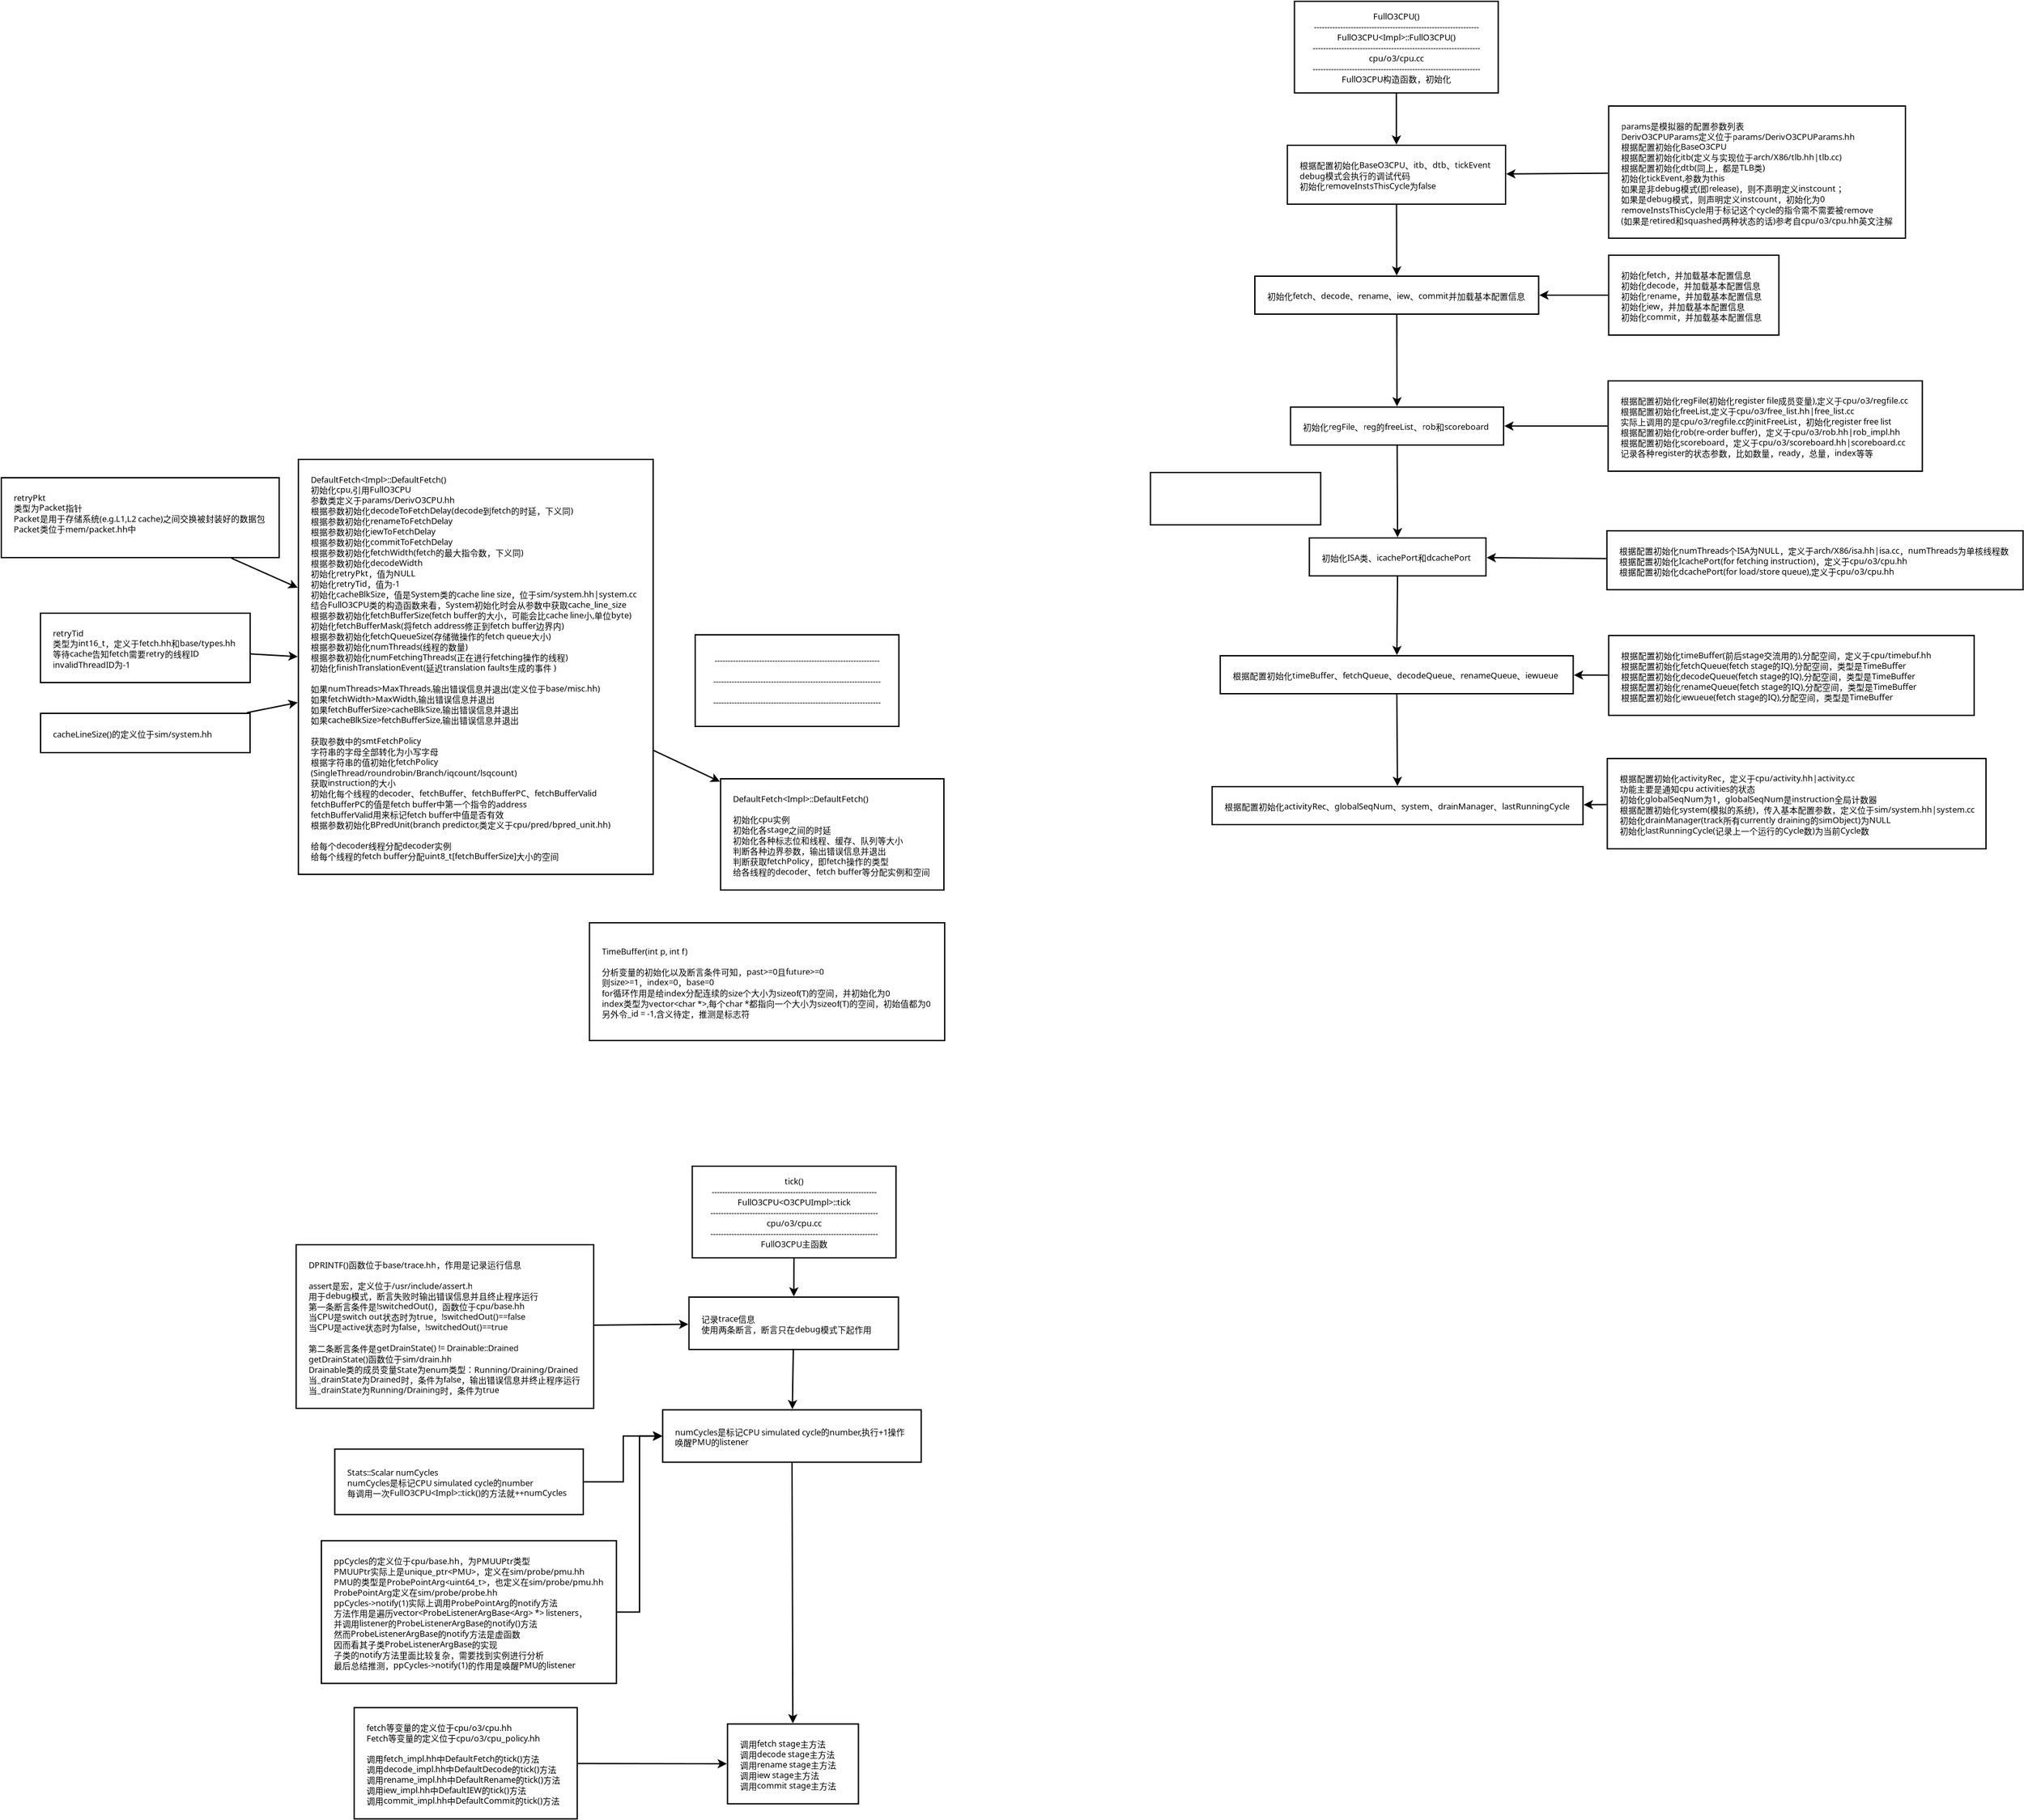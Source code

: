 <?xml version="1.0" encoding="UTF-8"?>
<dia:diagram xmlns:dia="http://www.lysator.liu.se/~alla/dia/">
  <dia:layer name="背景" visible="true" active="true">
    <dia:object type="Flowchart - Box" version="0" id="O0">
      <dia:attribute name="obj_pos">
        <dia:point val="-0.25,50"/>
      </dia:attribute>
      <dia:attribute name="obj_bb">
        <dia:rectangle val="-0.3,49.95;15.8,54.05"/>
      </dia:attribute>
      <dia:attribute name="elem_corner">
        <dia:point val="-0.25,50"/>
      </dia:attribute>
      <dia:attribute name="elem_width">
        <dia:real val="16"/>
      </dia:attribute>
      <dia:attribute name="elem_height">
        <dia:real val="4"/>
      </dia:attribute>
      <dia:attribute name="border_width">
        <dia:real val="0.1"/>
      </dia:attribute>
      <dia:attribute name="show_background">
        <dia:boolean val="true"/>
      </dia:attribute>
      <dia:attribute name="padding">
        <dia:real val="1"/>
      </dia:attribute>
      <dia:attribute name="text">
        <dia:composite type="text">
          <dia:attribute name="string">
            <dia:string>#记录trace信息
使用两条断言，断言只在debug模式下起作用#</dia:string>
          </dia:attribute>
          <dia:attribute name="font">
            <dia:font family="sans" style="0" name="Helvetica"/>
          </dia:attribute>
          <dia:attribute name="height">
            <dia:real val="0.8"/>
          </dia:attribute>
          <dia:attribute name="pos">
            <dia:point val="0.7,51.943"/>
          </dia:attribute>
          <dia:attribute name="color">
            <dia:color val="#000000"/>
          </dia:attribute>
          <dia:attribute name="alignment">
            <dia:enum val="0"/>
          </dia:attribute>
        </dia:composite>
      </dia:attribute>
    </dia:object>
    <dia:object type="Flowchart - Box" version="0" id="O1">
      <dia:attribute name="obj_pos">
        <dia:point val="0,40"/>
      </dia:attribute>
      <dia:attribute name="obj_bb">
        <dia:rectangle val="-0.05,39.95;15.613,47.05"/>
      </dia:attribute>
      <dia:attribute name="elem_corner">
        <dia:point val="0,40"/>
      </dia:attribute>
      <dia:attribute name="elem_width">
        <dia:real val="15.562"/>
      </dia:attribute>
      <dia:attribute name="elem_height">
        <dia:real val="7"/>
      </dia:attribute>
      <dia:attribute name="show_background">
        <dia:boolean val="true"/>
      </dia:attribute>
      <dia:attribute name="padding">
        <dia:real val="0.5"/>
      </dia:attribute>
      <dia:attribute name="text">
        <dia:composite type="text">
          <dia:attribute name="string">
            <dia:string>#tick()
---------------------------------------------------------------
FullO3CPU&lt;O3CPUImpl&gt;::tick
----------------------------------------------------------------
cpu/o3/cpu.cc
----------------------------------------------------------------
FullO3CPU主函数#</dia:string>
          </dia:attribute>
          <dia:attribute name="font">
            <dia:font family="sans" style="0" name="Helvetica"/>
          </dia:attribute>
          <dia:attribute name="height">
            <dia:real val="0.8"/>
          </dia:attribute>
          <dia:attribute name="pos">
            <dia:point val="7.781,41.443"/>
          </dia:attribute>
          <dia:attribute name="color">
            <dia:color val="#000000"/>
          </dia:attribute>
          <dia:attribute name="alignment">
            <dia:enum val="1"/>
          </dia:attribute>
        </dia:composite>
      </dia:attribute>
    </dia:object>
    <dia:object type="Flowchart - Box" version="0" id="O2">
      <dia:attribute name="obj_pos">
        <dia:point val="-30.25,46"/>
      </dia:attribute>
      <dia:attribute name="obj_bb">
        <dia:rectangle val="-30.3,45.95;-7.482,58.55"/>
      </dia:attribute>
      <dia:attribute name="elem_corner">
        <dia:point val="-30.25,46"/>
      </dia:attribute>
      <dia:attribute name="elem_width">
        <dia:real val="22.718"/>
      </dia:attribute>
      <dia:attribute name="elem_height">
        <dia:real val="12.5"/>
      </dia:attribute>
      <dia:attribute name="border_width">
        <dia:real val="0.1"/>
      </dia:attribute>
      <dia:attribute name="show_background">
        <dia:boolean val="true"/>
      </dia:attribute>
      <dia:attribute name="padding">
        <dia:real val="1"/>
      </dia:attribute>
      <dia:attribute name="text">
        <dia:composite type="text">
          <dia:attribute name="string">
            <dia:string>#DPRINTF()函数位于base/trace.hh，作用是记录运行信息

assert是宏，定义位于/usr/include/assert.h
用于debug模式，断言失败时输出错误信息并且终止程序运行
第一条断言条件是!switchedOut()，函数位于cpu/base.hh
当CPU是switch out状态时为true，!switchedOut()==false
当CPU是active状态时为false，!switchedOut()==true

第二条断言条件是getDrainState() != Drainable::Drained
getDrainState()函数位于sim/drain.hh
Drainable类的成员变量State为enum类型：Running/Draining/Drained
当_drainState为Drained时，条件为false，输出错误信息并终止程序运行
当_drainState为Running/Draining时，条件为true#</dia:string>
          </dia:attribute>
          <dia:attribute name="font">
            <dia:font family="sans" style="0" name="Helvetica"/>
          </dia:attribute>
          <dia:attribute name="height">
            <dia:real val="0.8"/>
          </dia:attribute>
          <dia:attribute name="pos">
            <dia:point val="-29.3,47.792"/>
          </dia:attribute>
          <dia:attribute name="color">
            <dia:color val="#000000"/>
          </dia:attribute>
          <dia:attribute name="alignment">
            <dia:enum val="0"/>
          </dia:attribute>
        </dia:composite>
      </dia:attribute>
    </dia:object>
    <dia:object type="Standard - Line" version="0" id="O3">
      <dia:attribute name="obj_pos">
        <dia:point val="-7.482,52.143"/>
      </dia:attribute>
      <dia:attribute name="obj_bb">
        <dia:rectangle val="-7.533,51.719;-0.188,52.443"/>
      </dia:attribute>
      <dia:attribute name="conn_endpoints">
        <dia:point val="-7.482,52.143"/>
        <dia:point val="-0.3,52.075"/>
      </dia:attribute>
      <dia:attribute name="numcp">
        <dia:int val="1"/>
      </dia:attribute>
      <dia:attribute name="end_arrow">
        <dia:enum val="22"/>
      </dia:attribute>
      <dia:attribute name="end_arrow_length">
        <dia:real val="0.5"/>
      </dia:attribute>
      <dia:attribute name="end_arrow_width">
        <dia:real val="0.5"/>
      </dia:attribute>
      <dia:connections>
        <dia:connection handle="0" to="O2" connection="16"/>
        <dia:connection handle="1" to="O0" connection="16"/>
      </dia:connections>
    </dia:object>
    <dia:object type="Flowchart - Box" version="0" id="O4">
      <dia:attribute name="obj_pos">
        <dia:point val="-2.259,58.615"/>
      </dia:attribute>
      <dia:attribute name="obj_bb">
        <dia:rectangle val="-2.309,58.565;17.541,62.665"/>
      </dia:attribute>
      <dia:attribute name="elem_corner">
        <dia:point val="-2.259,58.615"/>
      </dia:attribute>
      <dia:attribute name="elem_width">
        <dia:real val="19.75"/>
      </dia:attribute>
      <dia:attribute name="elem_height">
        <dia:real val="4"/>
      </dia:attribute>
      <dia:attribute name="border_width">
        <dia:real val="0.1"/>
      </dia:attribute>
      <dia:attribute name="show_background">
        <dia:boolean val="true"/>
      </dia:attribute>
      <dia:attribute name="padding">
        <dia:real val="1"/>
      </dia:attribute>
      <dia:attribute name="text">
        <dia:composite type="text">
          <dia:attribute name="string">
            <dia:string>#numCycles是标记CPU simulated cycle的number,执行+1操作
唤醒PMU的listener#</dia:string>
          </dia:attribute>
          <dia:attribute name="font">
            <dia:font family="sans" style="0" name="Helvetica"/>
          </dia:attribute>
          <dia:attribute name="height">
            <dia:real val="0.8"/>
          </dia:attribute>
          <dia:attribute name="pos">
            <dia:point val="-1.309,60.557"/>
          </dia:attribute>
          <dia:attribute name="color">
            <dia:color val="#000000"/>
          </dia:attribute>
          <dia:attribute name="alignment">
            <dia:enum val="0"/>
          </dia:attribute>
        </dia:composite>
      </dia:attribute>
    </dia:object>
    <dia:object type="Standard - Line" version="0" id="O5">
      <dia:attribute name="obj_pos">
        <dia:point val="7.768,47.05"/>
      </dia:attribute>
      <dia:attribute name="obj_bb">
        <dia:rectangle val="7.398,46.999;8.122,50.066"/>
      </dia:attribute>
      <dia:attribute name="conn_endpoints">
        <dia:point val="7.768,47.05"/>
        <dia:point val="7.758,49.954"/>
      </dia:attribute>
      <dia:attribute name="numcp">
        <dia:int val="1"/>
      </dia:attribute>
      <dia:attribute name="end_arrow">
        <dia:enum val="22"/>
      </dia:attribute>
      <dia:attribute name="end_arrow_length">
        <dia:real val="0.5"/>
      </dia:attribute>
      <dia:attribute name="end_arrow_width">
        <dia:real val="0.5"/>
      </dia:attribute>
      <dia:connections>
        <dia:connection handle="0" to="O1" connection="16"/>
        <dia:connection handle="1" to="O0" connection="16"/>
      </dia:connections>
    </dia:object>
    <dia:object type="Flowchart - Box" version="0" id="O6">
      <dia:attribute name="obj_pos">
        <dia:point val="46,-49"/>
      </dia:attribute>
      <dia:attribute name="obj_bb">
        <dia:rectangle val="45.95,-49.05;61.612,-41.95"/>
      </dia:attribute>
      <dia:attribute name="elem_corner">
        <dia:point val="46,-49"/>
      </dia:attribute>
      <dia:attribute name="elem_width">
        <dia:real val="15.562"/>
      </dia:attribute>
      <dia:attribute name="elem_height">
        <dia:real val="7"/>
      </dia:attribute>
      <dia:attribute name="show_background">
        <dia:boolean val="true"/>
      </dia:attribute>
      <dia:attribute name="padding">
        <dia:real val="0.5"/>
      </dia:attribute>
      <dia:attribute name="text">
        <dia:composite type="text">
          <dia:attribute name="string">
            <dia:string>#FullO3CPU()
---------------------------------------------------------------
FullO3CPU&lt;Impl&gt;::FullO3CPU()
----------------------------------------------------------------
cpu/o3/cpu.cc
----------------------------------------------------------------
FullO3CPU构造函数，初始化#</dia:string>
          </dia:attribute>
          <dia:attribute name="font">
            <dia:font family="sans" style="0" name="Helvetica"/>
          </dia:attribute>
          <dia:attribute name="height">
            <dia:real val="0.8"/>
          </dia:attribute>
          <dia:attribute name="pos">
            <dia:point val="53.781,-47.557"/>
          </dia:attribute>
          <dia:attribute name="color">
            <dia:color val="#000000"/>
          </dia:attribute>
          <dia:attribute name="alignment">
            <dia:enum val="1"/>
          </dia:attribute>
        </dia:composite>
      </dia:attribute>
    </dia:object>
    <dia:object type="Standard - Line" version="0" id="O7">
      <dia:attribute name="obj_pos">
        <dia:point val="7.718,54.05"/>
      </dia:attribute>
      <dia:attribute name="obj_bb">
        <dia:rectangle val="7.296,53.999;8.019,58.677"/>
      </dia:attribute>
      <dia:attribute name="conn_endpoints">
        <dia:point val="7.718,54.05"/>
        <dia:point val="7.648,58.565"/>
      </dia:attribute>
      <dia:attribute name="numcp">
        <dia:int val="1"/>
      </dia:attribute>
      <dia:attribute name="end_arrow">
        <dia:enum val="22"/>
      </dia:attribute>
      <dia:attribute name="end_arrow_length">
        <dia:real val="0.5"/>
      </dia:attribute>
      <dia:attribute name="end_arrow_width">
        <dia:real val="0.5"/>
      </dia:attribute>
      <dia:connections>
        <dia:connection handle="0" to="O0" connection="16"/>
        <dia:connection handle="1" to="O4" connection="16"/>
      </dia:connections>
    </dia:object>
    <dia:object type="Flowchart - Box" version="0" id="O8">
      <dia:attribute name="obj_pos">
        <dia:point val="-27.305,61.615"/>
      </dia:attribute>
      <dia:attribute name="obj_bb">
        <dia:rectangle val="-27.355,61.565;-8.272,66.665"/>
      </dia:attribute>
      <dia:attribute name="elem_corner">
        <dia:point val="-27.305,61.615"/>
      </dia:attribute>
      <dia:attribute name="elem_width">
        <dia:real val="18.983"/>
      </dia:attribute>
      <dia:attribute name="elem_height">
        <dia:real val="5"/>
      </dia:attribute>
      <dia:attribute name="border_width">
        <dia:real val="0.1"/>
      </dia:attribute>
      <dia:attribute name="show_background">
        <dia:boolean val="true"/>
      </dia:attribute>
      <dia:attribute name="padding">
        <dia:real val="1"/>
      </dia:attribute>
      <dia:attribute name="text">
        <dia:composite type="text">
          <dia:attribute name="string">
            <dia:string>#Stats::Scalar numCycles
numCycles是标记CPU simulated cycle的number
每调用一次FullO3CPU&lt;Impl&gt;::tick()的方法就++numCycles#</dia:string>
          </dia:attribute>
          <dia:attribute name="font">
            <dia:font family="sans" style="0" name="Helvetica"/>
          </dia:attribute>
          <dia:attribute name="height">
            <dia:real val="0.8"/>
          </dia:attribute>
          <dia:attribute name="pos">
            <dia:point val="-26.355,63.657"/>
          </dia:attribute>
          <dia:attribute name="color">
            <dia:color val="#000000"/>
          </dia:attribute>
          <dia:attribute name="alignment">
            <dia:enum val="0"/>
          </dia:attribute>
        </dia:composite>
      </dia:attribute>
    </dia:object>
    <dia:object type="Standard - ZigZagLine" version="1" id="O9">
      <dia:attribute name="obj_pos">
        <dia:point val="-8.272,64.115"/>
      </dia:attribute>
      <dia:attribute name="obj_bb">
        <dia:rectangle val="-8.322,60.253;-2.147,64.165"/>
      </dia:attribute>
      <dia:attribute name="orth_points">
        <dia:point val="-8.272,64.115"/>
        <dia:point val="-5.266,64.115"/>
        <dia:point val="-5.266,60.615"/>
        <dia:point val="-2.259,60.615"/>
      </dia:attribute>
      <dia:attribute name="orth_orient">
        <dia:enum val="0"/>
        <dia:enum val="1"/>
        <dia:enum val="0"/>
      </dia:attribute>
      <dia:attribute name="autorouting">
        <dia:boolean val="true"/>
      </dia:attribute>
      <dia:attribute name="end_arrow">
        <dia:enum val="22"/>
      </dia:attribute>
      <dia:attribute name="end_arrow_length">
        <dia:real val="0.5"/>
      </dia:attribute>
      <dia:attribute name="end_arrow_width">
        <dia:real val="0.5"/>
      </dia:attribute>
      <dia:connections>
        <dia:connection handle="0" to="O8" connection="16"/>
        <dia:connection handle="1" to="O4" connection="7"/>
      </dia:connections>
    </dia:object>
    <dia:object type="Flowchart - Box" version="0" id="O10">
      <dia:attribute name="obj_pos">
        <dia:point val="-28.305,68.615"/>
      </dia:attribute>
      <dia:attribute name="obj_bb">
        <dia:rectangle val="-28.355,68.565;-5.767,79.565"/>
      </dia:attribute>
      <dia:attribute name="elem_corner">
        <dia:point val="-28.305,68.615"/>
      </dia:attribute>
      <dia:attribute name="elem_width">
        <dia:real val="22.488"/>
      </dia:attribute>
      <dia:attribute name="elem_height">
        <dia:real val="10.9"/>
      </dia:attribute>
      <dia:attribute name="border_width">
        <dia:real val="0.1"/>
      </dia:attribute>
      <dia:attribute name="show_background">
        <dia:boolean val="true"/>
      </dia:attribute>
      <dia:attribute name="padding">
        <dia:real val="1"/>
      </dia:attribute>
      <dia:attribute name="text">
        <dia:composite type="text">
          <dia:attribute name="string">
            <dia:string>#ppCycles的定义位于cpu/base.hh，为PMUUPtr类型
PMUUPtr实际上是unique_ptr&lt;PMU&gt;，定义在sim/probe/pmu.hh
PMU的类型是ProbePointArg&lt;uint64_t&gt;，也定义在sim/probe/pmu.hh
ProbePointArg定义在sim/probe/probe.hh
ppCycles-&gt;notify(1)实际上调用ProbePointArg的notify方法
方法作用是遍历vector&lt;ProbeListenerArgBase&lt;Arg&gt; *&gt; listeners，
并调用listener的ProbeListenerArgBase的notify()方法
然而ProbeListenerArgBase的notify方法是虚函数
因而看其子类ProbeListenerArgBase的实现
子类的notify方法里面比较复杂，需要找到实例进行分析
最后总结推测，ppCycles-&gt;notify(1)的作用是唤醒PMU的listener#</dia:string>
          </dia:attribute>
          <dia:attribute name="font">
            <dia:font family="sans" style="0" name="Helvetica"/>
          </dia:attribute>
          <dia:attribute name="height">
            <dia:real val="0.8"/>
          </dia:attribute>
          <dia:attribute name="pos">
            <dia:point val="-27.355,70.407"/>
          </dia:attribute>
          <dia:attribute name="color">
            <dia:color val="#000000"/>
          </dia:attribute>
          <dia:attribute name="alignment">
            <dia:enum val="0"/>
          </dia:attribute>
        </dia:composite>
      </dia:attribute>
    </dia:object>
    <dia:object type="Standard - ZigZagLine" version="1" id="O11">
      <dia:attribute name="obj_pos">
        <dia:point val="-5.767,74.065"/>
      </dia:attribute>
      <dia:attribute name="obj_bb">
        <dia:rectangle val="-5.817,60.253;-2.197,74.115"/>
      </dia:attribute>
      <dia:attribute name="orth_points">
        <dia:point val="-5.767,74.065"/>
        <dia:point val="-4.038,74.065"/>
        <dia:point val="-4.038,60.615"/>
        <dia:point val="-2.309,60.615"/>
      </dia:attribute>
      <dia:attribute name="orth_orient">
        <dia:enum val="0"/>
        <dia:enum val="1"/>
        <dia:enum val="0"/>
      </dia:attribute>
      <dia:attribute name="autorouting">
        <dia:boolean val="true"/>
      </dia:attribute>
      <dia:attribute name="end_arrow">
        <dia:enum val="22"/>
      </dia:attribute>
      <dia:attribute name="end_arrow_length">
        <dia:real val="0.5"/>
      </dia:attribute>
      <dia:attribute name="end_arrow_width">
        <dia:real val="0.5"/>
      </dia:attribute>
      <dia:connections>
        <dia:connection handle="0" to="O10" connection="16"/>
        <dia:connection handle="1" to="O4" connection="16"/>
      </dia:connections>
    </dia:object>
    <dia:object type="Flowchart - Box" version="0" id="O12">
      <dia:attribute name="obj_pos">
        <dia:point val="2.695,82.615"/>
      </dia:attribute>
      <dia:attribute name="obj_bb">
        <dia:rectangle val="2.645,82.565;12.745,88.765"/>
      </dia:attribute>
      <dia:attribute name="elem_corner">
        <dia:point val="2.695,82.615"/>
      </dia:attribute>
      <dia:attribute name="elem_width">
        <dia:real val="10"/>
      </dia:attribute>
      <dia:attribute name="elem_height">
        <dia:real val="6.1"/>
      </dia:attribute>
      <dia:attribute name="border_width">
        <dia:real val="0.1"/>
      </dia:attribute>
      <dia:attribute name="show_background">
        <dia:boolean val="true"/>
      </dia:attribute>
      <dia:attribute name="padding">
        <dia:real val="1"/>
      </dia:attribute>
      <dia:attribute name="text">
        <dia:composite type="text">
          <dia:attribute name="string">
            <dia:string>#调用fetch stage主方法
调用decode stage主方法
调用rename stage主方法
调用iew stage主方法
调用commit stage主方法#</dia:string>
          </dia:attribute>
          <dia:attribute name="font">
            <dia:font family="sans" style="0" name="Helvetica"/>
          </dia:attribute>
          <dia:attribute name="height">
            <dia:real val="0.8"/>
          </dia:attribute>
          <dia:attribute name="pos">
            <dia:point val="3.645,84.407"/>
          </dia:attribute>
          <dia:attribute name="color">
            <dia:color val="#000000"/>
          </dia:attribute>
          <dia:attribute name="alignment">
            <dia:enum val="0"/>
          </dia:attribute>
        </dia:composite>
      </dia:attribute>
    </dia:object>
    <dia:object type="Standard - Line" version="0" id="O13">
      <dia:attribute name="obj_pos">
        <dia:point val="7.622,62.664"/>
      </dia:attribute>
      <dia:attribute name="obj_bb">
        <dia:rectangle val="7.322,62.614;8.045,82.679"/>
      </dia:attribute>
      <dia:attribute name="conn_endpoints">
        <dia:point val="7.622,62.664"/>
        <dia:point val="7.685,82.567"/>
      </dia:attribute>
      <dia:attribute name="numcp">
        <dia:int val="1"/>
      </dia:attribute>
      <dia:attribute name="end_arrow">
        <dia:enum val="22"/>
      </dia:attribute>
      <dia:attribute name="end_arrow_length">
        <dia:real val="0.5"/>
      </dia:attribute>
      <dia:attribute name="end_arrow_width">
        <dia:real val="0.5"/>
      </dia:attribute>
      <dia:connections>
        <dia:connection handle="0" to="O4" connection="16"/>
        <dia:connection handle="1" to="O12" connection="16"/>
      </dia:connections>
    </dia:object>
    <dia:object type="Flowchart - Box" version="0" id="O14">
      <dia:attribute name="obj_pos">
        <dia:point val="-25.821,81.365"/>
      </dia:attribute>
      <dia:attribute name="obj_bb">
        <dia:rectangle val="-25.871,81.315;-8.739,89.915"/>
      </dia:attribute>
      <dia:attribute name="elem_corner">
        <dia:point val="-25.821,81.365"/>
      </dia:attribute>
      <dia:attribute name="elem_width">
        <dia:real val="17.033"/>
      </dia:attribute>
      <dia:attribute name="elem_height">
        <dia:real val="8.5"/>
      </dia:attribute>
      <dia:attribute name="border_width">
        <dia:real val="0.1"/>
      </dia:attribute>
      <dia:attribute name="show_background">
        <dia:boolean val="true"/>
      </dia:attribute>
      <dia:attribute name="padding">
        <dia:real val="1"/>
      </dia:attribute>
      <dia:attribute name="text">
        <dia:composite type="text">
          <dia:attribute name="string">
            <dia:string>#fetch等变量的定义位于cpu/o3/cpu.hh
Fetch等变量的定义位于cpu/o3/cpu_policy.hh

调用fetch_impl.hh中DefaultFetch的tick()方法
调用decode_impl.hh中DefaultDecode的tick()方法
调用rename_impl.hh中DefaultRename的tick()方法
调用iew_impl.hh中DefaultIEW的tick()方法
调用commit_impl.hh中DefaultCommit的tick()方法#</dia:string>
          </dia:attribute>
          <dia:attribute name="font">
            <dia:font family="sans" style="0" name="Helvetica"/>
          </dia:attribute>
          <dia:attribute name="height">
            <dia:real val="0.8"/>
          </dia:attribute>
          <dia:attribute name="pos">
            <dia:point val="-24.871,83.157"/>
          </dia:attribute>
          <dia:attribute name="color">
            <dia:color val="#000000"/>
          </dia:attribute>
          <dia:attribute name="alignment">
            <dia:enum val="0"/>
          </dia:attribute>
        </dia:composite>
      </dia:attribute>
    </dia:object>
    <dia:object type="Standard - Line" version="0" id="O15">
      <dia:attribute name="obj_pos">
        <dia:point val="-8.74,85.632"/>
      </dia:attribute>
      <dia:attribute name="obj_bb">
        <dia:rectangle val="-8.79,85.292;2.758,86.016"/>
      </dia:attribute>
      <dia:attribute name="conn_endpoints">
        <dia:point val="-8.74,85.632"/>
        <dia:point val="2.646,85.655"/>
      </dia:attribute>
      <dia:attribute name="numcp">
        <dia:int val="1"/>
      </dia:attribute>
      <dia:attribute name="end_arrow">
        <dia:enum val="22"/>
      </dia:attribute>
      <dia:attribute name="end_arrow_length">
        <dia:real val="0.5"/>
      </dia:attribute>
      <dia:attribute name="end_arrow_width">
        <dia:real val="0.5"/>
      </dia:attribute>
      <dia:connections>
        <dia:connection handle="0" to="O14" connection="16"/>
        <dia:connection handle="1" to="O12" connection="16"/>
      </dia:connections>
    </dia:object>
    <dia:object type="Flowchart - Box" version="0" id="O16">
      <dia:attribute name="obj_pos">
        <dia:point val="35,-13"/>
      </dia:attribute>
      <dia:attribute name="obj_bb">
        <dia:rectangle val="34.95,-13.05;48.05,-8.95"/>
      </dia:attribute>
      <dia:attribute name="elem_corner">
        <dia:point val="35,-13"/>
      </dia:attribute>
      <dia:attribute name="elem_width">
        <dia:real val="13"/>
      </dia:attribute>
      <dia:attribute name="elem_height">
        <dia:real val="4"/>
      </dia:attribute>
      <dia:attribute name="border_width">
        <dia:real val="0.1"/>
      </dia:attribute>
      <dia:attribute name="show_background">
        <dia:boolean val="true"/>
      </dia:attribute>
      <dia:attribute name="padding">
        <dia:real val="1"/>
      </dia:attribute>
      <dia:attribute name="text">
        <dia:composite type="text">
          <dia:attribute name="string">
            <dia:string>##</dia:string>
          </dia:attribute>
          <dia:attribute name="font">
            <dia:font family="sans" style="0" name="Helvetica"/>
          </dia:attribute>
          <dia:attribute name="height">
            <dia:real val="0.8"/>
          </dia:attribute>
          <dia:attribute name="pos">
            <dia:point val="35.95,-10.658"/>
          </dia:attribute>
          <dia:attribute name="color">
            <dia:color val="#000000"/>
          </dia:attribute>
          <dia:attribute name="alignment">
            <dia:enum val="0"/>
          </dia:attribute>
        </dia:composite>
      </dia:attribute>
    </dia:object>
    <dia:object type="Flowchart - Box" version="0" id="O17">
      <dia:attribute name="obj_pos">
        <dia:point val="0.224,-0.6"/>
      </dia:attribute>
      <dia:attribute name="obj_bb">
        <dia:rectangle val="0.174,-0.65;15.836,6.45"/>
      </dia:attribute>
      <dia:attribute name="elem_corner">
        <dia:point val="0.224,-0.6"/>
      </dia:attribute>
      <dia:attribute name="elem_width">
        <dia:real val="15.562"/>
      </dia:attribute>
      <dia:attribute name="elem_height">
        <dia:real val="7"/>
      </dia:attribute>
      <dia:attribute name="show_background">
        <dia:boolean val="true"/>
      </dia:attribute>
      <dia:attribute name="padding">
        <dia:real val="0.5"/>
      </dia:attribute>
      <dia:attribute name="text">
        <dia:composite type="text">
          <dia:attribute name="string">
            <dia:string>#
---------------------------------------------------------------

----------------------------------------------------------------

----------------------------------------------------------------
#</dia:string>
          </dia:attribute>
          <dia:attribute name="font">
            <dia:font family="sans" style="0" name="Helvetica"/>
          </dia:attribute>
          <dia:attribute name="height">
            <dia:real val="0.8"/>
          </dia:attribute>
          <dia:attribute name="pos">
            <dia:point val="8.005,0.843"/>
          </dia:attribute>
          <dia:attribute name="color">
            <dia:color val="#000000"/>
          </dia:attribute>
          <dia:attribute name="alignment">
            <dia:enum val="1"/>
          </dia:attribute>
        </dia:composite>
      </dia:attribute>
    </dia:object>
    <dia:object type="Flowchart - Box" version="0" id="O18">
      <dia:attribute name="obj_pos">
        <dia:point val="-30,-14"/>
      </dia:attribute>
      <dia:attribute name="obj_bb">
        <dia:rectangle val="-30.05,-14.05;-3.022,17.75"/>
      </dia:attribute>
      <dia:attribute name="elem_corner">
        <dia:point val="-30,-14"/>
      </dia:attribute>
      <dia:attribute name="elem_width">
        <dia:real val="26.928"/>
      </dia:attribute>
      <dia:attribute name="elem_height">
        <dia:real val="31.7"/>
      </dia:attribute>
      <dia:attribute name="border_width">
        <dia:real val="0.1"/>
      </dia:attribute>
      <dia:attribute name="show_background">
        <dia:boolean val="true"/>
      </dia:attribute>
      <dia:attribute name="padding">
        <dia:real val="1"/>
      </dia:attribute>
      <dia:attribute name="text">
        <dia:composite type="text">
          <dia:attribute name="string">
            <dia:string>#DefaultFetch&lt;Impl&gt;::DefaultFetch()
初始化cpu,引用FullO3CPU
参数类定义于params/DerivO3CPU.hh
根据参数初始化decodeToFetchDelay(decode到fetch的时延，下义同)
根据参数初始化renameToFetchDelay
根据参数初始化iewToFetchDelay
根据参数初始化commitToFetchDelay
根据参数初始化fetchWidth(fetch的最大指令数，下义同)
根据参数初始化decodeWidth
初始化retryPkt，值为NULL
初始化retryTid，值为-1
初始化cacheBlkSize，值是System类的cache line size，位于sim/system.hh|system.cc
结合FullO3CPU类的构造函数来看，System初始化时会从参数中获取cache_line_size
根据参数初始化fetchBufferSize(fetch buffer的大小，可能会比cache line小,单位byte)
初始化fetchBufferMask(将fetch address修正到fetch buffer边界内)
根据参数初始化fetchQueueSize(存储微操作的fetch queue大小)
根据参数初始化numThreads(线程的数量)
根据参数初始化numFetchingThreads(正在进行fetching操作的线程)
初始化finishTranslationEvent(延迟translation faults生成的事件 )

如果numThreads&gt;MaxThreads,输出错误信息并退出(定义位于base/misc.hh)
如果fetchWidth&gt;MaxWidth,输出错误信息并退出
如果fetchBufferSize&gt;cacheBlkSize,输出错误信息并退出
如果cacheBlkSize&gt;fetchBufferSize,输出错误信息并退出

获取参数中的smtFetchPolicy
字符串的字母全部转化为小写字母
根据字符串的值初始化fetchPolicy
(SingleThread/roundrobin/Branch/iqcount/lsqcount)
获取instruction的大小
初始化每个线程的decoder、fetchBuffer、fetchBufferPC、fetchBufferValid
fetchBufferPC的值是fetch buffer中第一个指令的address
fetchBufferValid用来标记fetch buffer中值是否有效
根据参数初始化BPredUnit(branch predictor,类定义于cpu/pred/bpred_unit.hh)

给每个decoder线程分配decoder实例
给每个线程的fetch buffer分配uint8_t[fetchBufferSize]大小的空间#</dia:string>
          </dia:attribute>
          <dia:attribute name="font">
            <dia:font family="sans" style="0" name="Helvetica"/>
          </dia:attribute>
          <dia:attribute name="height">
            <dia:real val="0.8"/>
          </dia:attribute>
          <dia:attribute name="pos">
            <dia:point val="-29.05,-12.207"/>
          </dia:attribute>
          <dia:attribute name="color">
            <dia:color val="#000000"/>
          </dia:attribute>
          <dia:attribute name="alignment">
            <dia:enum val="0"/>
          </dia:attribute>
        </dia:composite>
      </dia:attribute>
    </dia:object>
    <dia:object type="Flowchart - Box" version="0" id="O19">
      <dia:attribute name="obj_pos">
        <dia:point val="-52.776,-12.6"/>
      </dia:attribute>
      <dia:attribute name="obj_bb">
        <dia:rectangle val="-52.826,-12.65;-31.501,-6.45"/>
      </dia:attribute>
      <dia:attribute name="elem_corner">
        <dia:point val="-52.776,-12.6"/>
      </dia:attribute>
      <dia:attribute name="elem_width">
        <dia:real val="21.225"/>
      </dia:attribute>
      <dia:attribute name="elem_height">
        <dia:real val="6.1"/>
      </dia:attribute>
      <dia:attribute name="border_width">
        <dia:real val="0.1"/>
      </dia:attribute>
      <dia:attribute name="show_background">
        <dia:boolean val="true"/>
      </dia:attribute>
      <dia:attribute name="padding">
        <dia:real val="1"/>
      </dia:attribute>
      <dia:attribute name="text">
        <dia:composite type="text">
          <dia:attribute name="string">
            <dia:string>#retryPkt
类型为Packet指针
Packet是用于存储系统(e.g.L1,L2 cache)之间交换被封装好的数据包
Packet类位于mem/packet.hh中
#</dia:string>
          </dia:attribute>
          <dia:attribute name="font">
            <dia:font family="sans" style="0" name="Helvetica"/>
          </dia:attribute>
          <dia:attribute name="height">
            <dia:real val="0.8"/>
          </dia:attribute>
          <dia:attribute name="pos">
            <dia:point val="-51.826,-10.807"/>
          </dia:attribute>
          <dia:attribute name="color">
            <dia:color val="#000000"/>
          </dia:attribute>
          <dia:attribute name="alignment">
            <dia:enum val="0"/>
          </dia:attribute>
        </dia:composite>
      </dia:attribute>
    </dia:object>
    <dia:object type="Standard - Line" version="0" id="O20">
      <dia:attribute name="obj_pos">
        <dia:point val="-35.2,-6.452"/>
      </dia:attribute>
      <dia:attribute name="obj_bb">
        <dia:rectangle val="-35.266,-6.518;-29.899,-4.044"/>
      </dia:attribute>
      <dia:attribute name="conn_endpoints">
        <dia:point val="-35.2,-6.452"/>
        <dia:point val="-30.001,-4.139"/>
      </dia:attribute>
      <dia:attribute name="numcp">
        <dia:int val="1"/>
      </dia:attribute>
      <dia:attribute name="end_arrow">
        <dia:enum val="22"/>
      </dia:attribute>
      <dia:attribute name="end_arrow_length">
        <dia:real val="0.5"/>
      </dia:attribute>
      <dia:attribute name="end_arrow_width">
        <dia:real val="0.5"/>
      </dia:attribute>
      <dia:connections>
        <dia:connection handle="0" to="O19" connection="16"/>
        <dia:connection handle="1" to="O18" connection="16"/>
      </dia:connections>
    </dia:object>
    <dia:object type="Flowchart - Box" version="0" id="O21">
      <dia:attribute name="obj_pos">
        <dia:point val="2.224,10.4"/>
      </dia:attribute>
      <dia:attribute name="obj_bb">
        <dia:rectangle val="2.174,10.35;19.211,18.95"/>
      </dia:attribute>
      <dia:attribute name="elem_corner">
        <dia:point val="2.224,10.4"/>
      </dia:attribute>
      <dia:attribute name="elem_width">
        <dia:real val="16.938"/>
      </dia:attribute>
      <dia:attribute name="elem_height">
        <dia:real val="8.5"/>
      </dia:attribute>
      <dia:attribute name="border_width">
        <dia:real val="0.1"/>
      </dia:attribute>
      <dia:attribute name="show_background">
        <dia:boolean val="true"/>
      </dia:attribute>
      <dia:attribute name="padding">
        <dia:real val="1"/>
      </dia:attribute>
      <dia:attribute name="text">
        <dia:composite type="text">
          <dia:attribute name="string">
            <dia:string>#DefaultFetch&lt;Impl&gt;::DefaultFetch()
 
初始化cpu实例
初始化各stage之间的时延
初始化各种标志位和线程、缓存、队列等大小
判断各种边界参数，输出错误信息并退出
判断获取fetchPolicy，即fetch操作的类型
给各线程的decoder、fetch buffer等分配实例和空间#</dia:string>
          </dia:attribute>
          <dia:attribute name="font">
            <dia:font family="sans" style="0" name="Helvetica"/>
          </dia:attribute>
          <dia:attribute name="height">
            <dia:real val="0.8"/>
          </dia:attribute>
          <dia:attribute name="pos">
            <dia:point val="3.174,12.193"/>
          </dia:attribute>
          <dia:attribute name="color">
            <dia:color val="#000000"/>
          </dia:attribute>
          <dia:attribute name="alignment">
            <dia:enum val="0"/>
          </dia:attribute>
        </dia:composite>
      </dia:attribute>
    </dia:object>
    <dia:object type="Standard - Line" version="0" id="O22">
      <dia:attribute name="obj_pos">
        <dia:point val="-3.025,8.202"/>
      </dia:attribute>
      <dia:attribute name="obj_bb">
        <dia:rectangle val="-3.091,8.135;2.276,10.73"/>
      </dia:attribute>
      <dia:attribute name="conn_endpoints">
        <dia:point val="-3.025,8.202"/>
        <dia:point val="2.175,10.646"/>
      </dia:attribute>
      <dia:attribute name="numcp">
        <dia:int val="1"/>
      </dia:attribute>
      <dia:attribute name="end_arrow">
        <dia:enum val="22"/>
      </dia:attribute>
      <dia:attribute name="end_arrow_length">
        <dia:real val="0.5"/>
      </dia:attribute>
      <dia:attribute name="end_arrow_width">
        <dia:real val="0.5"/>
      </dia:attribute>
      <dia:connections>
        <dia:connection handle="0" to="O18" connection="16"/>
        <dia:connection handle="1" to="O21" connection="16"/>
      </dia:connections>
    </dia:object>
    <dia:object type="Flowchart - Box" version="0" id="O23">
      <dia:attribute name="obj_pos">
        <dia:point val="-49.786,-2.25"/>
      </dia:attribute>
      <dia:attribute name="obj_bb">
        <dia:rectangle val="-49.836,-2.3;-33.716,3.1"/>
      </dia:attribute>
      <dia:attribute name="elem_corner">
        <dia:point val="-49.786,-2.25"/>
      </dia:attribute>
      <dia:attribute name="elem_width">
        <dia:real val="16.02"/>
      </dia:attribute>
      <dia:attribute name="elem_height">
        <dia:real val="5.3"/>
      </dia:attribute>
      <dia:attribute name="border_width">
        <dia:real val="0.1"/>
      </dia:attribute>
      <dia:attribute name="show_background">
        <dia:boolean val="true"/>
      </dia:attribute>
      <dia:attribute name="padding">
        <dia:real val="1"/>
      </dia:attribute>
      <dia:attribute name="text">
        <dia:composite type="text">
          <dia:attribute name="string">
            <dia:string>#retryTid
类型为int16_t，定义于fetch.hh和base/types.hh
等待cache告知fetch需要retry的线程ID
invalidThreadID为-1#</dia:string>
          </dia:attribute>
          <dia:attribute name="font">
            <dia:font family="sans" style="0" name="Helvetica"/>
          </dia:attribute>
          <dia:attribute name="height">
            <dia:real val="0.8"/>
          </dia:attribute>
          <dia:attribute name="pos">
            <dia:point val="-48.836,-0.458"/>
          </dia:attribute>
          <dia:attribute name="color">
            <dia:color val="#000000"/>
          </dia:attribute>
          <dia:attribute name="alignment">
            <dia:enum val="0"/>
          </dia:attribute>
        </dia:composite>
      </dia:attribute>
    </dia:object>
    <dia:object type="Standard - Line" version="0" id="O24">
      <dia:attribute name="obj_pos">
        <dia:point val="-33.729,0.862"/>
      </dia:attribute>
      <dia:attribute name="obj_bb">
        <dia:rectangle val="-33.781,0.677;-29.939,1.4"/>
      </dia:attribute>
      <dia:attribute name="conn_endpoints">
        <dia:point val="-33.729,0.862"/>
        <dia:point val="-30.05,1.074"/>
      </dia:attribute>
      <dia:attribute name="numcp">
        <dia:int val="1"/>
      </dia:attribute>
      <dia:attribute name="end_arrow">
        <dia:enum val="22"/>
      </dia:attribute>
      <dia:attribute name="end_arrow_length">
        <dia:real val="0.5"/>
      </dia:attribute>
      <dia:attribute name="end_arrow_width">
        <dia:real val="0.5"/>
      </dia:attribute>
      <dia:connections>
        <dia:connection handle="0" to="O23" connection="16"/>
        <dia:connection handle="1" to="O18" connection="16"/>
      </dia:connections>
    </dia:object>
    <dia:object type="Flowchart - Box" version="0" id="O25">
      <dia:attribute name="obj_pos">
        <dia:point val="-49.776,5.4"/>
      </dia:attribute>
      <dia:attribute name="obj_bb">
        <dia:rectangle val="-49.826,5.35;-33.726,8.45"/>
      </dia:attribute>
      <dia:attribute name="elem_corner">
        <dia:point val="-49.776,5.4"/>
      </dia:attribute>
      <dia:attribute name="elem_width">
        <dia:real val="16"/>
      </dia:attribute>
      <dia:attribute name="elem_height">
        <dia:real val="3"/>
      </dia:attribute>
      <dia:attribute name="border_width">
        <dia:real val="0.1"/>
      </dia:attribute>
      <dia:attribute name="show_background">
        <dia:boolean val="true"/>
      </dia:attribute>
      <dia:attribute name="padding">
        <dia:real val="1"/>
      </dia:attribute>
      <dia:attribute name="text">
        <dia:composite type="text">
          <dia:attribute name="string">
            <dia:string>#cacheLineSize()的定义位于sim/system.hh#</dia:string>
          </dia:attribute>
          <dia:attribute name="font">
            <dia:font family="sans" style="0" name="Helvetica"/>
          </dia:attribute>
          <dia:attribute name="height">
            <dia:real val="0.8"/>
          </dia:attribute>
          <dia:attribute name="pos">
            <dia:point val="-48.826,7.242"/>
          </dia:attribute>
          <dia:attribute name="color">
            <dia:color val="#000000"/>
          </dia:attribute>
          <dia:attribute name="alignment">
            <dia:enum val="0"/>
          </dia:attribute>
        </dia:composite>
      </dia:attribute>
    </dia:object>
    <dia:object type="Standard - Line" version="0" id="O26">
      <dia:attribute name="obj_pos">
        <dia:point val="-34.029,5.35"/>
      </dia:attribute>
      <dia:attribute name="obj_bb">
        <dia:rectangle val="-34.088,4.319;-29.941,5.409"/>
      </dia:attribute>
      <dia:attribute name="conn_endpoints">
        <dia:point val="-34.029,5.35"/>
        <dia:point val="-30.05,4.554"/>
      </dia:attribute>
      <dia:attribute name="numcp">
        <dia:int val="1"/>
      </dia:attribute>
      <dia:attribute name="end_arrow">
        <dia:enum val="22"/>
      </dia:attribute>
      <dia:attribute name="end_arrow_length">
        <dia:real val="0.5"/>
      </dia:attribute>
      <dia:attribute name="end_arrow_width">
        <dia:real val="0.5"/>
      </dia:attribute>
      <dia:connections>
        <dia:connection handle="0" to="O25" connection="16"/>
        <dia:connection handle="1" to="O18" connection="16"/>
      </dia:connections>
    </dia:object>
    <dia:object type="Flowchart - Box" version="0" id="O27">
      <dia:attribute name="obj_pos">
        <dia:point val="-7.776,21.4"/>
      </dia:attribute>
      <dia:attribute name="obj_bb">
        <dia:rectangle val="-7.826,21.35;19.259,30.45"/>
      </dia:attribute>
      <dia:attribute name="elem_corner">
        <dia:point val="-7.776,21.4"/>
      </dia:attribute>
      <dia:attribute name="elem_width">
        <dia:real val="26.985"/>
      </dia:attribute>
      <dia:attribute name="elem_height">
        <dia:real val="9"/>
      </dia:attribute>
      <dia:attribute name="border_width">
        <dia:real val="0.1"/>
      </dia:attribute>
      <dia:attribute name="show_background">
        <dia:boolean val="true"/>
      </dia:attribute>
      <dia:attribute name="padding">
        <dia:real val="1"/>
      </dia:attribute>
      <dia:attribute name="text">
        <dia:composite type="text">
          <dia:attribute name="string">
            <dia:string>#TimeBuffer(int p, int f)

分析变量的初始化以及断言条件可知，past&gt;=0且future&gt;=0
则size&gt;=1，index=0，base=0
for循环作用是给index分配连续的size个大小为sizeof(T)的空间，并初始化为0
index类型为vector&lt;char *&gt;,每个char *都指向一个大小为sizeof(T)的空间，初始值都为0
另外令_id = -1,含义待定，推测是标志符#</dia:string>
          </dia:attribute>
          <dia:attribute name="font">
            <dia:font family="sans" style="0" name="Helvetica"/>
          </dia:attribute>
          <dia:attribute name="height">
            <dia:real val="0.8"/>
          </dia:attribute>
          <dia:attribute name="pos">
            <dia:point val="-6.826,23.843"/>
          </dia:attribute>
          <dia:attribute name="color">
            <dia:color val="#000000"/>
          </dia:attribute>
          <dia:attribute name="alignment">
            <dia:enum val="0"/>
          </dia:attribute>
        </dia:composite>
      </dia:attribute>
    </dia:object>
    <dia:object type="Flowchart - Box" version="0" id="O28">
      <dia:attribute name="obj_pos">
        <dia:point val="45.455,-38"/>
      </dia:attribute>
      <dia:attribute name="obj_bb">
        <dia:rectangle val="45.405,-38.05;62.175,-33.45"/>
      </dia:attribute>
      <dia:attribute name="elem_corner">
        <dia:point val="45.455,-38"/>
      </dia:attribute>
      <dia:attribute name="elem_width">
        <dia:real val="16.67"/>
      </dia:attribute>
      <dia:attribute name="elem_height">
        <dia:real val="4.5"/>
      </dia:attribute>
      <dia:attribute name="border_width">
        <dia:real val="0.1"/>
      </dia:attribute>
      <dia:attribute name="show_background">
        <dia:boolean val="true"/>
      </dia:attribute>
      <dia:attribute name="padding">
        <dia:real val="1"/>
      </dia:attribute>
      <dia:attribute name="text">
        <dia:composite type="text">
          <dia:attribute name="string">
            <dia:string>#根据配置初始化BaseO3CPU、itb、dtb、tickEvent
debug模式会执行的调试代码
初始化removeInstsThisCycle为false#</dia:string>
          </dia:attribute>
          <dia:attribute name="font">
            <dia:font family="sans" style="0" name="Helvetica"/>
          </dia:attribute>
          <dia:attribute name="height">
            <dia:real val="0.8"/>
          </dia:attribute>
          <dia:attribute name="pos">
            <dia:point val="46.405,-36.208"/>
          </dia:attribute>
          <dia:attribute name="color">
            <dia:color val="#000000"/>
          </dia:attribute>
          <dia:attribute name="alignment">
            <dia:enum val="0"/>
          </dia:attribute>
        </dia:composite>
      </dia:attribute>
    </dia:object>
    <dia:object type="Standard - Line" version="0" id="O29">
      <dia:attribute name="obj_pos">
        <dia:point val="53.784,-41.95"/>
      </dia:attribute>
      <dia:attribute name="obj_bb">
        <dia:rectangle val="53.425,-42.0;54.149,-37.938"/>
      </dia:attribute>
      <dia:attribute name="conn_endpoints">
        <dia:point val="53.784,-41.95"/>
        <dia:point val="53.788,-38.05"/>
      </dia:attribute>
      <dia:attribute name="numcp">
        <dia:int val="1"/>
      </dia:attribute>
      <dia:attribute name="end_arrow">
        <dia:enum val="22"/>
      </dia:attribute>
      <dia:attribute name="end_arrow_length">
        <dia:real val="0.5"/>
      </dia:attribute>
      <dia:attribute name="end_arrow_width">
        <dia:real val="0.5"/>
      </dia:attribute>
      <dia:connections>
        <dia:connection handle="0" to="O6" connection="16"/>
        <dia:connection handle="1" to="O28" connection="16"/>
      </dia:connections>
    </dia:object>
    <dia:object type="Flowchart - Box" version="0" id="O30">
      <dia:attribute name="obj_pos">
        <dia:point val="70,-41"/>
      </dia:attribute>
      <dia:attribute name="obj_bb">
        <dia:rectangle val="69.95,-41.05;92.718,-30.85"/>
      </dia:attribute>
      <dia:attribute name="elem_corner">
        <dia:point val="70,-41"/>
      </dia:attribute>
      <dia:attribute name="elem_width">
        <dia:real val="22.668"/>
      </dia:attribute>
      <dia:attribute name="elem_height">
        <dia:real val="10.1"/>
      </dia:attribute>
      <dia:attribute name="border_width">
        <dia:real val="0.1"/>
      </dia:attribute>
      <dia:attribute name="show_background">
        <dia:boolean val="true"/>
      </dia:attribute>
      <dia:attribute name="padding">
        <dia:real val="1"/>
      </dia:attribute>
      <dia:attribute name="text">
        <dia:composite type="text">
          <dia:attribute name="string">
            <dia:string>#params是模拟器的配置参数列表
DerivO3CPUParams定义位于params/DerivO3CPUParams.hh
根据配置初始化BaseO3CPU
根据配置初始化itb(定义与实现位于arch/X86/tlb.hh|tlb.cc)
根据配置初始化dtb(同上，都是TLB类)
初始化tickEvent,参数为this
如果是非debug模式(即release)，则不声明定义instcount；
如果是debug模式，则声明定义instcount，初始化为0
removeInstsThisCycle用于标记这个cycle的指令需不需要被remove
(如果是retired和squashed两种状态的话)参考自cpu/o3/cpu.hh英文注解#</dia:string>
          </dia:attribute>
          <dia:attribute name="font">
            <dia:font family="sans" style="0" name="Helvetica"/>
          </dia:attribute>
          <dia:attribute name="height">
            <dia:real val="0.8"/>
          </dia:attribute>
          <dia:attribute name="pos">
            <dia:point val="70.95,-39.208"/>
          </dia:attribute>
          <dia:attribute name="color">
            <dia:color val="#000000"/>
          </dia:attribute>
          <dia:attribute name="alignment">
            <dia:enum val="0"/>
          </dia:attribute>
        </dia:composite>
      </dia:attribute>
    </dia:object>
    <dia:object type="Standard - Line" version="0" id="O31">
      <dia:attribute name="obj_pos">
        <dia:point val="69.95,-35.867"/>
      </dia:attribute>
      <dia:attribute name="obj_bb">
        <dia:rectangle val="62.06,-36.177;70.001,-35.453"/>
      </dia:attribute>
      <dia:attribute name="conn_endpoints">
        <dia:point val="69.95,-35.867"/>
        <dia:point val="62.172,-35.811"/>
      </dia:attribute>
      <dia:attribute name="numcp">
        <dia:int val="1"/>
      </dia:attribute>
      <dia:attribute name="end_arrow">
        <dia:enum val="22"/>
      </dia:attribute>
      <dia:attribute name="end_arrow_length">
        <dia:real val="0.5"/>
      </dia:attribute>
      <dia:attribute name="end_arrow_width">
        <dia:real val="0.5"/>
      </dia:attribute>
      <dia:connections>
        <dia:connection handle="0" to="O30" connection="16"/>
        <dia:connection handle="1" to="O28" connection="16"/>
      </dia:connections>
    </dia:object>
    <dia:object type="Flowchart - Box" version="0" id="O32">
      <dia:attribute name="obj_pos">
        <dia:point val="42.975,-28"/>
      </dia:attribute>
      <dia:attribute name="obj_bb">
        <dia:rectangle val="42.925,-28.05;64.697,-25.05"/>
      </dia:attribute>
      <dia:attribute name="elem_corner">
        <dia:point val="42.975,-28"/>
      </dia:attribute>
      <dia:attribute name="elem_width">
        <dia:real val="21.673"/>
      </dia:attribute>
      <dia:attribute name="elem_height">
        <dia:real val="2.9"/>
      </dia:attribute>
      <dia:attribute name="border_width">
        <dia:real val="0.1"/>
      </dia:attribute>
      <dia:attribute name="show_background">
        <dia:boolean val="true"/>
      </dia:attribute>
      <dia:attribute name="padding">
        <dia:real val="1"/>
      </dia:attribute>
      <dia:attribute name="text">
        <dia:composite type="text">
          <dia:attribute name="string">
            <dia:string>#初始化fetch、decode、rename、iew、commit并加载基本配置信息#</dia:string>
          </dia:attribute>
          <dia:attribute name="font">
            <dia:font family="sans" style="0" name="Helvetica"/>
          </dia:attribute>
          <dia:attribute name="height">
            <dia:real val="0.8"/>
          </dia:attribute>
          <dia:attribute name="pos">
            <dia:point val="43.925,-26.207"/>
          </dia:attribute>
          <dia:attribute name="color">
            <dia:color val="#000000"/>
          </dia:attribute>
          <dia:attribute name="alignment">
            <dia:enum val="0"/>
          </dia:attribute>
        </dia:composite>
      </dia:attribute>
    </dia:object>
    <dia:object type="Standard - Line" version="0" id="O33">
      <dia:attribute name="obj_pos">
        <dia:point val="53.795,-33.45"/>
      </dia:attribute>
      <dia:attribute name="obj_bb">
        <dia:rectangle val="53.444,-33.5;54.168,-27.934"/>
      </dia:attribute>
      <dia:attribute name="conn_endpoints">
        <dia:point val="53.795,-33.45"/>
        <dia:point val="53.808,-28.046"/>
      </dia:attribute>
      <dia:attribute name="numcp">
        <dia:int val="1"/>
      </dia:attribute>
      <dia:attribute name="end_arrow">
        <dia:enum val="22"/>
      </dia:attribute>
      <dia:attribute name="end_arrow_length">
        <dia:real val="0.5"/>
      </dia:attribute>
      <dia:attribute name="end_arrow_width">
        <dia:real val="0.5"/>
      </dia:attribute>
      <dia:connections>
        <dia:connection handle="0" to="O28" connection="16"/>
        <dia:connection handle="1" to="O32" connection="16"/>
      </dia:connections>
    </dia:object>
    <dia:object type="Flowchart - Box" version="0" id="O34">
      <dia:attribute name="obj_pos">
        <dia:point val="70,-29.6"/>
      </dia:attribute>
      <dia:attribute name="obj_bb">
        <dia:rectangle val="69.95,-29.65;83.05,-23.45"/>
      </dia:attribute>
      <dia:attribute name="elem_corner">
        <dia:point val="70,-29.6"/>
      </dia:attribute>
      <dia:attribute name="elem_width">
        <dia:real val="13"/>
      </dia:attribute>
      <dia:attribute name="elem_height">
        <dia:real val="6.1"/>
      </dia:attribute>
      <dia:attribute name="border_width">
        <dia:real val="0.1"/>
      </dia:attribute>
      <dia:attribute name="show_background">
        <dia:boolean val="true"/>
      </dia:attribute>
      <dia:attribute name="padding">
        <dia:real val="1"/>
      </dia:attribute>
      <dia:attribute name="text">
        <dia:composite type="text">
          <dia:attribute name="string">
            <dia:string>#初始化fetch，并加载基本配置信息
初始化decode，并加载基本配置信息
初始化rename，并加载基本配置信息
初始化iew，并加载基本配置信息
初始化commit，并加载基本配置信息#</dia:string>
          </dia:attribute>
          <dia:attribute name="font">
            <dia:font family="sans" style="0" name="Helvetica"/>
          </dia:attribute>
          <dia:attribute name="height">
            <dia:real val="0.8"/>
          </dia:attribute>
          <dia:attribute name="pos">
            <dia:point val="70.95,-27.808"/>
          </dia:attribute>
          <dia:attribute name="color">
            <dia:color val="#000000"/>
          </dia:attribute>
          <dia:attribute name="alignment">
            <dia:enum val="0"/>
          </dia:attribute>
        </dia:composite>
      </dia:attribute>
    </dia:object>
    <dia:object type="Standard - Line" version="0" id="O35">
      <dia:attribute name="obj_pos">
        <dia:point val="69.951,-26.55"/>
      </dia:attribute>
      <dia:attribute name="obj_bb">
        <dia:rectangle val="64.586,-26.912;70.001,-26.188"/>
      </dia:attribute>
      <dia:attribute name="conn_endpoints">
        <dia:point val="69.951,-26.55"/>
        <dia:point val="64.698,-26.55"/>
      </dia:attribute>
      <dia:attribute name="numcp">
        <dia:int val="1"/>
      </dia:attribute>
      <dia:attribute name="end_arrow">
        <dia:enum val="22"/>
      </dia:attribute>
      <dia:attribute name="end_arrow_length">
        <dia:real val="0.5"/>
      </dia:attribute>
      <dia:attribute name="end_arrow_width">
        <dia:real val="0.5"/>
      </dia:attribute>
      <dia:connections>
        <dia:connection handle="0" to="O34" connection="16"/>
        <dia:connection handle="1" to="O32" connection="16"/>
      </dia:connections>
    </dia:object>
    <dia:object type="Flowchart - Box" version="0" id="O36">
      <dia:attribute name="obj_pos">
        <dia:point val="45.771,-18"/>
      </dia:attribute>
      <dia:attribute name="obj_bb">
        <dia:rectangle val="45.721,-18.05;61.953,-15.05"/>
      </dia:attribute>
      <dia:attribute name="elem_corner">
        <dia:point val="45.771,-18"/>
      </dia:attribute>
      <dia:attribute name="elem_width">
        <dia:real val="16.133"/>
      </dia:attribute>
      <dia:attribute name="elem_height">
        <dia:real val="2.9"/>
      </dia:attribute>
      <dia:attribute name="border_width">
        <dia:real val="0.1"/>
      </dia:attribute>
      <dia:attribute name="show_background">
        <dia:boolean val="true"/>
      </dia:attribute>
      <dia:attribute name="padding">
        <dia:real val="1"/>
      </dia:attribute>
      <dia:attribute name="text">
        <dia:composite type="text">
          <dia:attribute name="string">
            <dia:string>#初始化regFile、reg的freeList、rob和scoreboard#</dia:string>
          </dia:attribute>
          <dia:attribute name="font">
            <dia:font family="sans" style="0" name="Helvetica"/>
          </dia:attribute>
          <dia:attribute name="height">
            <dia:real val="0.8"/>
          </dia:attribute>
          <dia:attribute name="pos">
            <dia:point val="46.721,-16.207"/>
          </dia:attribute>
          <dia:attribute name="color">
            <dia:color val="#000000"/>
          </dia:attribute>
          <dia:attribute name="alignment">
            <dia:enum val="0"/>
          </dia:attribute>
        </dia:composite>
      </dia:attribute>
    </dia:object>
    <dia:object type="Standard - Line" version="0" id="O37">
      <dia:attribute name="obj_pos">
        <dia:point val="53.815,-25.05"/>
      </dia:attribute>
      <dia:attribute name="obj_bb">
        <dia:rectangle val="53.47,-25.101;54.193,-17.938"/>
      </dia:attribute>
      <dia:attribute name="conn_endpoints">
        <dia:point val="53.815,-25.05"/>
        <dia:point val="53.833,-18.05"/>
      </dia:attribute>
      <dia:attribute name="numcp">
        <dia:int val="1"/>
      </dia:attribute>
      <dia:attribute name="end_arrow">
        <dia:enum val="22"/>
      </dia:attribute>
      <dia:attribute name="end_arrow_length">
        <dia:real val="0.5"/>
      </dia:attribute>
      <dia:attribute name="end_arrow_width">
        <dia:real val="0.5"/>
      </dia:attribute>
      <dia:connections>
        <dia:connection handle="0" to="O32" connection="16"/>
        <dia:connection handle="1" to="O36" connection="16"/>
      </dia:connections>
    </dia:object>
    <dia:object type="Flowchart - Box" version="0" id="O38">
      <dia:attribute name="obj_pos">
        <dia:point val="70,-20"/>
      </dia:attribute>
      <dia:attribute name="obj_bb">
        <dia:rectangle val="69.95,-20.05;93.963,-13.05"/>
      </dia:attribute>
      <dia:attribute name="elem_corner">
        <dia:point val="70,-20"/>
      </dia:attribute>
      <dia:attribute name="elem_width">
        <dia:real val="23.913"/>
      </dia:attribute>
      <dia:attribute name="elem_height">
        <dia:real val="6.9"/>
      </dia:attribute>
      <dia:attribute name="border_width">
        <dia:real val="0.1"/>
      </dia:attribute>
      <dia:attribute name="show_background">
        <dia:boolean val="true"/>
      </dia:attribute>
      <dia:attribute name="padding">
        <dia:real val="1"/>
      </dia:attribute>
      <dia:attribute name="text">
        <dia:composite type="text">
          <dia:attribute name="string">
            <dia:string>#根据配置初始化regFile(初始化register file成员变量),定义于cpu/o3/regfile.cc
根据配置初始化freeList,定义于cpu/o3/free_list.hh|free_list.cc
实际上调用的是cpu/o3/regfile.cc的initFreeList，初始化register free list
根据配置初始化rob(re-order buffer)，定义于cpu/o3/rob.hh|rob_impl.hh
根据配置初始化scoreboard，定义于cpu/o3/scoreboard.hh|scoreboard.cc
记录各种register的状态参数，比如数量，ready，总量，index等等#</dia:string>
          </dia:attribute>
          <dia:attribute name="font">
            <dia:font family="sans" style="0" name="Helvetica"/>
          </dia:attribute>
          <dia:attribute name="height">
            <dia:real val="0.8"/>
          </dia:attribute>
          <dia:attribute name="pos">
            <dia:point val="70.95,-18.207"/>
          </dia:attribute>
          <dia:attribute name="color">
            <dia:color val="#000000"/>
          </dia:attribute>
          <dia:attribute name="alignment">
            <dia:enum val="0"/>
          </dia:attribute>
        </dia:composite>
      </dia:attribute>
    </dia:object>
    <dia:object type="Flowchart - Box" version="0" id="O39">
      <dia:attribute name="obj_pos">
        <dia:point val="70,-8.545"/>
      </dia:attribute>
      <dia:attribute name="obj_bb">
        <dia:rectangle val="69.95,-8.595;101.565,-3.995"/>
      </dia:attribute>
      <dia:attribute name="elem_corner">
        <dia:point val="70,-8.545"/>
      </dia:attribute>
      <dia:attribute name="elem_width">
        <dia:real val="31.515"/>
      </dia:attribute>
      <dia:attribute name="elem_height">
        <dia:real val="4.5"/>
      </dia:attribute>
      <dia:attribute name="border_width">
        <dia:real val="0.1"/>
      </dia:attribute>
      <dia:attribute name="show_background">
        <dia:boolean val="true"/>
      </dia:attribute>
      <dia:attribute name="padding">
        <dia:real val="1"/>
      </dia:attribute>
      <dia:attribute name="text">
        <dia:composite type="text">
          <dia:attribute name="string">
            <dia:string>#根据配置初始化numThreads个ISA为NULL，定义于arch/X86/isa.hh|isa.cc，numThreads为单核线程数
根据配置初始化IcachePort(for fetching instruction)，定义于cpu/o3/cpu.hh
根据配置初始化dcachePort(for load/store queue),定义于cpu/o3/cpu.hh#</dia:string>
          </dia:attribute>
          <dia:attribute name="font">
            <dia:font family="sans" style="0" name="Helvetica"/>
          </dia:attribute>
          <dia:attribute name="height">
            <dia:real val="0.8"/>
          </dia:attribute>
          <dia:attribute name="pos">
            <dia:point val="70.95,-6.753"/>
          </dia:attribute>
          <dia:attribute name="color">
            <dia:color val="#000000"/>
          </dia:attribute>
          <dia:attribute name="alignment">
            <dia:enum val="0"/>
          </dia:attribute>
        </dia:composite>
      </dia:attribute>
    </dia:object>
    <dia:object type="Flowchart - Box" version="0" id="O40">
      <dia:attribute name="obj_pos">
        <dia:point val="47.138,-8"/>
      </dia:attribute>
      <dia:attribute name="obj_bb">
        <dia:rectangle val="47.087,-8.05;60.678,-5.05"/>
      </dia:attribute>
      <dia:attribute name="elem_corner">
        <dia:point val="47.138,-8"/>
      </dia:attribute>
      <dia:attribute name="elem_width">
        <dia:real val="13.49"/>
      </dia:attribute>
      <dia:attribute name="elem_height">
        <dia:real val="2.9"/>
      </dia:attribute>
      <dia:attribute name="border_width">
        <dia:real val="0.1"/>
      </dia:attribute>
      <dia:attribute name="show_background">
        <dia:boolean val="true"/>
      </dia:attribute>
      <dia:attribute name="padding">
        <dia:real val="1"/>
      </dia:attribute>
      <dia:attribute name="text">
        <dia:composite type="text">
          <dia:attribute name="string">
            <dia:string>#初始化ISA类、icachePort和dcachePort#</dia:string>
          </dia:attribute>
          <dia:attribute name="font">
            <dia:font family="sans" style="0" name="Helvetica"/>
          </dia:attribute>
          <dia:attribute name="height">
            <dia:real val="0.8"/>
          </dia:attribute>
          <dia:attribute name="pos">
            <dia:point val="48.087,-6.207"/>
          </dia:attribute>
          <dia:attribute name="color">
            <dia:color val="#000000"/>
          </dia:attribute>
          <dia:attribute name="alignment">
            <dia:enum val="0"/>
          </dia:attribute>
        </dia:composite>
      </dia:attribute>
    </dia:object>
    <dia:object type="Standard - Line" version="0" id="O41">
      <dia:attribute name="obj_pos">
        <dia:point val="53.844,-15.05"/>
      </dia:attribute>
      <dia:attribute name="obj_bb">
        <dia:rectangle val="53.511,-15.101;54.235,-7.938"/>
      </dia:attribute>
      <dia:attribute name="conn_endpoints">
        <dia:point val="53.844,-15.05"/>
        <dia:point val="53.876,-8.05"/>
      </dia:attribute>
      <dia:attribute name="numcp">
        <dia:int val="1"/>
      </dia:attribute>
      <dia:attribute name="end_arrow">
        <dia:enum val="22"/>
      </dia:attribute>
      <dia:attribute name="end_arrow_length">
        <dia:real val="0.5"/>
      </dia:attribute>
      <dia:attribute name="end_arrow_width">
        <dia:real val="0.5"/>
      </dia:attribute>
      <dia:connections>
        <dia:connection handle="0" to="O36" connection="16"/>
        <dia:connection handle="1" to="O40" connection="16"/>
      </dia:connections>
    </dia:object>
    <dia:object type="Standard - Line" version="0" id="O42">
      <dia:attribute name="obj_pos">
        <dia:point val="69.95,-6.422"/>
      </dia:attribute>
      <dia:attribute name="obj_bb">
        <dia:rectangle val="60.565,-6.853;70.0,-6.129"/>
      </dia:attribute>
      <dia:attribute name="conn_endpoints">
        <dia:point val="69.95,-6.422"/>
        <dia:point val="60.677,-6.496"/>
      </dia:attribute>
      <dia:attribute name="numcp">
        <dia:int val="1"/>
      </dia:attribute>
      <dia:attribute name="end_arrow">
        <dia:enum val="22"/>
      </dia:attribute>
      <dia:attribute name="end_arrow_length">
        <dia:real val="0.5"/>
      </dia:attribute>
      <dia:attribute name="end_arrow_width">
        <dia:real val="0.5"/>
      </dia:attribute>
      <dia:connections>
        <dia:connection handle="0" to="O39" connection="16"/>
        <dia:connection handle="1" to="O40" connection="16"/>
      </dia:connections>
    </dia:object>
    <dia:object type="Flowchart - Box" version="0" id="O43">
      <dia:attribute name="obj_pos">
        <dia:point val="70,-0.545"/>
      </dia:attribute>
      <dia:attribute name="obj_bb">
        <dia:rectangle val="69.95,-0.595;97.965,5.605"/>
      </dia:attribute>
      <dia:attribute name="elem_corner">
        <dia:point val="70,-0.545"/>
      </dia:attribute>
      <dia:attribute name="elem_width">
        <dia:real val="27.915"/>
      </dia:attribute>
      <dia:attribute name="elem_height">
        <dia:real val="6.1"/>
      </dia:attribute>
      <dia:attribute name="border_width">
        <dia:real val="0.1"/>
      </dia:attribute>
      <dia:attribute name="show_background">
        <dia:boolean val="true"/>
      </dia:attribute>
      <dia:attribute name="padding">
        <dia:real val="1"/>
      </dia:attribute>
      <dia:attribute name="text">
        <dia:composite type="text">
          <dia:attribute name="string">
            <dia:string>#根据配置初始化timeBuffer(前后stage交流用的),分配空间，定义于cpu/timebuf.hh
根据配置初始化fetchQueue(fetch stage的IQ),分配空间，类型是TimeBuffer
根据配置初始化decodeQueue(fetch stage的IQ),分配空间，类型是TimeBuffer
根据配置初始化renameQueue(fetch stage的IQ),分配空间，类型是TimeBuffer
根据配置初始化iewueue(fetch stage的IQ),分配空间，类型是TimeBuffer#</dia:string>
          </dia:attribute>
          <dia:attribute name="font">
            <dia:font family="sans" style="0" name="Helvetica"/>
          </dia:attribute>
          <dia:attribute name="height">
            <dia:real val="0.8"/>
          </dia:attribute>
          <dia:attribute name="pos">
            <dia:point val="70.95,1.247"/>
          </dia:attribute>
          <dia:attribute name="color">
            <dia:color val="#000000"/>
          </dia:attribute>
          <dia:attribute name="alignment">
            <dia:enum val="0"/>
          </dia:attribute>
        </dia:composite>
      </dia:attribute>
    </dia:object>
    <dia:object type="Flowchart - Box" version="0" id="O44">
      <dia:attribute name="obj_pos">
        <dia:point val="40.452,1"/>
      </dia:attribute>
      <dia:attribute name="obj_bb">
        <dia:rectangle val="40.402,0.95;67.222,3.95"/>
      </dia:attribute>
      <dia:attribute name="elem_corner">
        <dia:point val="40.452,1"/>
      </dia:attribute>
      <dia:attribute name="elem_width">
        <dia:real val="26.72"/>
      </dia:attribute>
      <dia:attribute name="elem_height">
        <dia:real val="2.9"/>
      </dia:attribute>
      <dia:attribute name="border_width">
        <dia:real val="0.1"/>
      </dia:attribute>
      <dia:attribute name="show_background">
        <dia:boolean val="true"/>
      </dia:attribute>
      <dia:attribute name="padding">
        <dia:real val="1"/>
      </dia:attribute>
      <dia:attribute name="text">
        <dia:composite type="text">
          <dia:attribute name="string">
            <dia:string>#根据配置初始化timeBuffer、fetchQueue、decodeQueue、renameQueue、iewueue#</dia:string>
          </dia:attribute>
          <dia:attribute name="font">
            <dia:font family="sans" style="0" name="Helvetica"/>
          </dia:attribute>
          <dia:attribute name="height">
            <dia:real val="0.8"/>
          </dia:attribute>
          <dia:attribute name="pos">
            <dia:point val="41.402,2.792"/>
          </dia:attribute>
          <dia:attribute name="color">
            <dia:color val="#000000"/>
          </dia:attribute>
          <dia:attribute name="alignment">
            <dia:enum val="0"/>
          </dia:attribute>
        </dia:composite>
      </dia:attribute>
    </dia:object>
    <dia:object type="Standard - Line" version="0" id="O45">
      <dia:attribute name="obj_pos">
        <dia:point val="53.871,-5.05"/>
      </dia:attribute>
      <dia:attribute name="obj_bb">
        <dia:rectangle val="53.467,-5.101;54.191,1.062"/>
      </dia:attribute>
      <dia:attribute name="conn_endpoints">
        <dia:point val="53.871,-5.05"/>
        <dia:point val="53.824,0.95"/>
      </dia:attribute>
      <dia:attribute name="numcp">
        <dia:int val="1"/>
      </dia:attribute>
      <dia:attribute name="end_arrow">
        <dia:enum val="22"/>
      </dia:attribute>
      <dia:attribute name="end_arrow_length">
        <dia:real val="0.5"/>
      </dia:attribute>
      <dia:attribute name="end_arrow_width">
        <dia:real val="0.5"/>
      </dia:attribute>
      <dia:connections>
        <dia:connection handle="0" to="O40" connection="16"/>
        <dia:connection handle="1" to="O44" connection="16"/>
      </dia:connections>
    </dia:object>
    <dia:object type="Standard - Line" version="0" id="O46">
      <dia:attribute name="obj_pos">
        <dia:point val="69.95,2.479"/>
      </dia:attribute>
      <dia:attribute name="obj_bb">
        <dia:rectangle val="67.11,2.114;70.0,2.837"/>
      </dia:attribute>
      <dia:attribute name="conn_endpoints">
        <dia:point val="69.95,2.479"/>
        <dia:point val="67.222,2.474"/>
      </dia:attribute>
      <dia:attribute name="numcp">
        <dia:int val="1"/>
      </dia:attribute>
      <dia:attribute name="end_arrow">
        <dia:enum val="22"/>
      </dia:attribute>
      <dia:attribute name="end_arrow_length">
        <dia:real val="0.5"/>
      </dia:attribute>
      <dia:attribute name="end_arrow_width">
        <dia:real val="0.5"/>
      </dia:attribute>
      <dia:connections>
        <dia:connection handle="0" to="O43" connection="16"/>
        <dia:connection handle="1" to="O44" connection="16"/>
      </dia:connections>
    </dia:object>
    <dia:object type="Standard - Line" version="0" id="O47">
      <dia:attribute name="obj_pos">
        <dia:point val="69.953,-16.55"/>
      </dia:attribute>
      <dia:attribute name="obj_bb">
        <dia:rectangle val="61.842,-16.912;70.003,-16.188"/>
      </dia:attribute>
      <dia:attribute name="conn_endpoints">
        <dia:point val="69.953,-16.55"/>
        <dia:point val="61.954,-16.55"/>
      </dia:attribute>
      <dia:attribute name="numcp">
        <dia:int val="1"/>
      </dia:attribute>
      <dia:attribute name="end_arrow">
        <dia:enum val="22"/>
      </dia:attribute>
      <dia:attribute name="end_arrow_length">
        <dia:real val="0.5"/>
      </dia:attribute>
      <dia:attribute name="end_arrow_width">
        <dia:real val="0.5"/>
      </dia:attribute>
      <dia:connections>
        <dia:connection handle="0" to="O38" connection="16"/>
        <dia:connection handle="1" to="O36" connection="16"/>
      </dia:connections>
    </dia:object>
    <dia:object type="Flowchart - Box" version="0" id="O48">
      <dia:attribute name="obj_pos">
        <dia:point val="39.762,11"/>
      </dia:attribute>
      <dia:attribute name="obj_bb">
        <dia:rectangle val="39.712,10.95;68.037,13.95"/>
      </dia:attribute>
      <dia:attribute name="elem_corner">
        <dia:point val="39.762,11"/>
      </dia:attribute>
      <dia:attribute name="elem_width">
        <dia:real val="28.225"/>
      </dia:attribute>
      <dia:attribute name="elem_height">
        <dia:real val="2.9"/>
      </dia:attribute>
      <dia:attribute name="border_width">
        <dia:real val="0.1"/>
      </dia:attribute>
      <dia:attribute name="show_background">
        <dia:boolean val="true"/>
      </dia:attribute>
      <dia:attribute name="padding">
        <dia:real val="1"/>
      </dia:attribute>
      <dia:attribute name="text">
        <dia:composite type="text">
          <dia:attribute name="string">
            <dia:string>#根据配置初始化activityRec、globalSeqNum、system、drainManager、lastRunningCycle#</dia:string>
          </dia:attribute>
          <dia:attribute name="font">
            <dia:font family="sans" style="0" name="Helvetica"/>
          </dia:attribute>
          <dia:attribute name="height">
            <dia:real val="0.8"/>
          </dia:attribute>
          <dia:attribute name="pos">
            <dia:point val="40.712,12.793"/>
          </dia:attribute>
          <dia:attribute name="color">
            <dia:color val="#000000"/>
          </dia:attribute>
          <dia:attribute name="alignment">
            <dia:enum val="0"/>
          </dia:attribute>
        </dia:composite>
      </dia:attribute>
    </dia:object>
    <dia:object type="Flowchart - Box" version="0" id="O49">
      <dia:attribute name="obj_pos">
        <dia:point val="70,8.849"/>
      </dia:attribute>
      <dia:attribute name="obj_bb">
        <dia:rectangle val="69.95,8.799;98.765,15.799"/>
      </dia:attribute>
      <dia:attribute name="elem_corner">
        <dia:point val="70,8.849"/>
      </dia:attribute>
      <dia:attribute name="elem_width">
        <dia:real val="28.715"/>
      </dia:attribute>
      <dia:attribute name="elem_height">
        <dia:real val="6.9"/>
      </dia:attribute>
      <dia:attribute name="border_width">
        <dia:real val="0.1"/>
      </dia:attribute>
      <dia:attribute name="show_background">
        <dia:boolean val="true"/>
      </dia:attribute>
      <dia:attribute name="padding">
        <dia:real val="1"/>
      </dia:attribute>
      <dia:attribute name="text">
        <dia:composite type="text">
          <dia:attribute name="string">
            <dia:string>#根据配置初始化activityRec，定义于cpu/activity.hh|activity.cc
功能主要是通知cpu activities的状态
初始化globalSeqNum为1，globalSeqNum是instruction全局计数器
根据配置初始化system(模拟的系统)，传入基本配置参数，定义位于sim/system.hh|system.cc
初始化drainManager(track所有currently draining的simObject)为NULL
初始化lastRunningCycle(记录上一个运行的Cycle数)为当前Cycle数#</dia:string>
          </dia:attribute>
          <dia:attribute name="font">
            <dia:font family="sans" style="0" name="Helvetica"/>
          </dia:attribute>
          <dia:attribute name="height">
            <dia:real val="0.8"/>
          </dia:attribute>
          <dia:attribute name="pos">
            <dia:point val="70.95,10.641"/>
          </dia:attribute>
          <dia:attribute name="color">
            <dia:color val="#000000"/>
          </dia:attribute>
          <dia:attribute name="alignment">
            <dia:enum val="0"/>
          </dia:attribute>
        </dia:composite>
      </dia:attribute>
    </dia:object>
    <dia:object type="Standard - Line" version="0" id="O50">
      <dia:attribute name="obj_pos">
        <dia:point val="53.822,3.95"/>
      </dia:attribute>
      <dia:attribute name="obj_bb">
        <dia:rectangle val="53.5,3.899;54.223,11.062"/>
      </dia:attribute>
      <dia:attribute name="conn_endpoints">
        <dia:point val="53.822,3.95"/>
        <dia:point val="53.865,10.95"/>
      </dia:attribute>
      <dia:attribute name="numcp">
        <dia:int val="1"/>
      </dia:attribute>
      <dia:attribute name="end_arrow">
        <dia:enum val="22"/>
      </dia:attribute>
      <dia:attribute name="end_arrow_length">
        <dia:real val="0.5"/>
      </dia:attribute>
      <dia:attribute name="end_arrow_width">
        <dia:real val="0.5"/>
      </dia:attribute>
      <dia:connections>
        <dia:connection handle="0" to="O44" connection="16"/>
        <dia:connection handle="1" to="O48" connection="16"/>
      </dia:connections>
    </dia:object>
    <dia:object type="Standard - Line" version="0" id="O51">
      <dia:attribute name="obj_pos">
        <dia:point val="70.009,12.37"/>
      </dia:attribute>
      <dia:attribute name="obj_bb">
        <dia:rectangle val="67.926,12.015;70.059,12.738"/>
      </dia:attribute>
      <dia:attribute name="conn_endpoints">
        <dia:point val="70.009,12.37"/>
        <dia:point val="68.037,12.38"/>
      </dia:attribute>
      <dia:attribute name="numcp">
        <dia:int val="1"/>
      </dia:attribute>
      <dia:attribute name="end_arrow">
        <dia:enum val="22"/>
      </dia:attribute>
      <dia:attribute name="end_arrow_length">
        <dia:real val="0.5"/>
      </dia:attribute>
      <dia:attribute name="end_arrow_width">
        <dia:real val="0.5"/>
      </dia:attribute>
      <dia:connections>
        <dia:connection handle="0" to="O49" connection="16"/>
        <dia:connection handle="1" to="O48" connection="16"/>
      </dia:connections>
    </dia:object>
  </dia:layer>
</dia:diagram>
